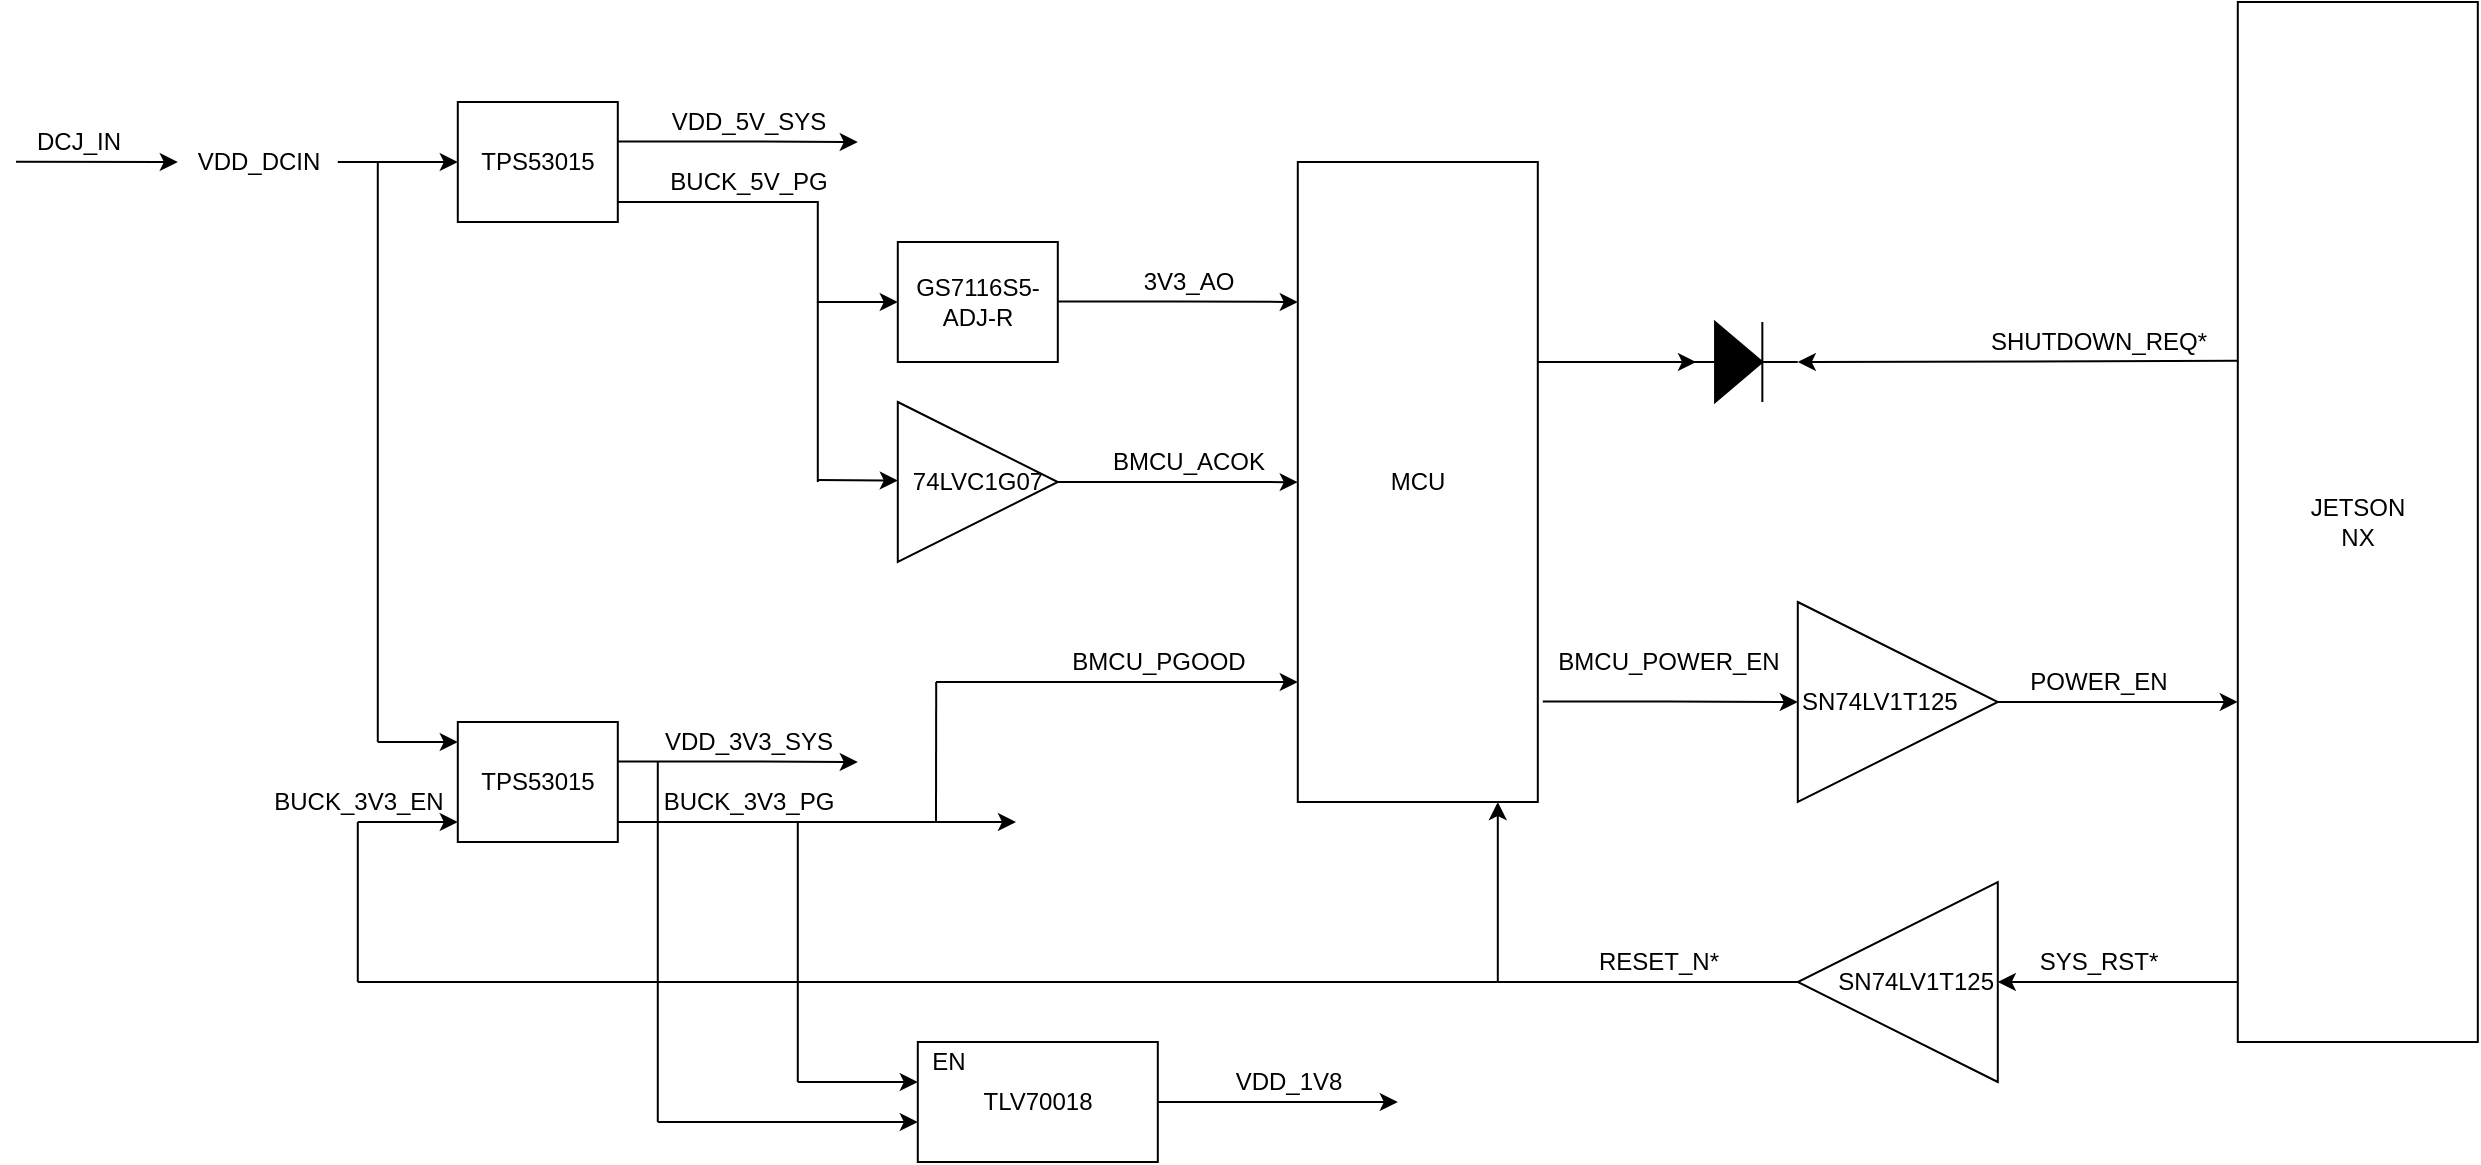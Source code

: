 <mxfile version="14.1.9" type="github">
  <diagram name="Page-1" id="c7558073-3199-34d8-9f00-42111426c3f3">
    <mxGraphModel dx="325" dy="177" grid="1" gridSize="10" guides="1" tooltips="1" connect="1" arrows="1" fold="1" page="1" pageScale="1" pageWidth="1169" pageHeight="827" background="#ffffff" math="0" shadow="0">
      <root>
        <mxCell id="0" />
        <mxCell id="1" parent="0" />
        <mxCell id="eYxJqQjuEskyyYBBLdMw-1" value="" style="endArrow=classic;html=1;exitX=-0.015;exitY=0.994;exitDx=0;exitDy=0;exitPerimeter=0;" edge="1" parent="1" source="eYxJqQjuEskyyYBBLdMw-2">
          <mxGeometry width="50" height="50" relative="1" as="geometry">
            <mxPoint x="-9.1" y="100" as="sourcePoint" />
            <mxPoint x="100.9" y="100" as="targetPoint" />
          </mxGeometry>
        </mxCell>
        <mxCell id="eYxJqQjuEskyyYBBLdMw-2" value="DCJ_IN" style="text;html=1;align=center;verticalAlign=middle;resizable=0;points=[];autosize=1;" vertex="1" parent="1">
          <mxGeometry x="20.9" y="80" width="60" height="20" as="geometry" />
        </mxCell>
        <mxCell id="eYxJqQjuEskyyYBBLdMw-5" value="" style="edgeStyle=orthogonalEdgeStyle;rounded=0;orthogonalLoop=1;jettySize=auto;html=1;" edge="1" parent="1" source="eYxJqQjuEskyyYBBLdMw-3" target="eYxJqQjuEskyyYBBLdMw-4">
          <mxGeometry relative="1" as="geometry" />
        </mxCell>
        <mxCell id="eYxJqQjuEskyyYBBLdMw-3" value="VDD_DCIN" style="text;html=1;align=center;verticalAlign=middle;resizable=0;points=[];autosize=1;" vertex="1" parent="1">
          <mxGeometry x="100.9" y="90" width="80" height="20" as="geometry" />
        </mxCell>
        <mxCell id="eYxJqQjuEskyyYBBLdMw-4" value="TPS53015" style="whiteSpace=wrap;html=1;" vertex="1" parent="1">
          <mxGeometry x="240.9" y="70" width="80" height="60" as="geometry" />
        </mxCell>
        <mxCell id="eYxJqQjuEskyyYBBLdMw-6" value="" style="edgeStyle=orthogonalEdgeStyle;rounded=0;orthogonalLoop=1;jettySize=auto;html=1;" edge="1" parent="1">
          <mxGeometry relative="1" as="geometry">
            <mxPoint x="320.9" y="89.71" as="sourcePoint" />
            <mxPoint x="440.9" y="90" as="targetPoint" />
            <Array as="points">
              <mxPoint x="380.9" y="90" />
              <mxPoint x="440.9" y="90" />
            </Array>
          </mxGeometry>
        </mxCell>
        <mxCell id="eYxJqQjuEskyyYBBLdMw-7" value="VDD_5V_SYS" style="text;html=1;align=center;verticalAlign=middle;resizable=0;points=[];autosize=1;" vertex="1" parent="1">
          <mxGeometry x="340.9" y="70" width="90" height="20" as="geometry" />
        </mxCell>
        <mxCell id="eYxJqQjuEskyyYBBLdMw-10" value="&lt;span style=&quot;text-align: left&quot;&gt;BUCK_5V_PG&lt;/span&gt;" style="text;html=1;align=center;verticalAlign=middle;resizable=0;points=[];autosize=1;" vertex="1" parent="1">
          <mxGeometry x="340.9" y="100" width="90" height="20" as="geometry" />
        </mxCell>
        <mxCell id="eYxJqQjuEskyyYBBLdMw-11" value="" style="edgeStyle=orthogonalEdgeStyle;rounded=0;orthogonalLoop=1;jettySize=auto;html=1;entryX=0;entryY=0.5;entryDx=0;entryDy=0;" edge="1" parent="1" target="eYxJqQjuEskyyYBBLdMw-12">
          <mxGeometry relative="1" as="geometry">
            <mxPoint x="320.9" y="120.01" as="sourcePoint" />
            <mxPoint x="420.9" y="170" as="targetPoint" />
            <Array as="points">
              <mxPoint x="420.9" y="120" />
              <mxPoint x="420.9" y="170" />
            </Array>
          </mxGeometry>
        </mxCell>
        <mxCell id="eYxJqQjuEskyyYBBLdMw-12" value="GS7116S5-ADJ-R" style="whiteSpace=wrap;html=1;" vertex="1" parent="1">
          <mxGeometry x="460.9" y="140" width="80" height="60" as="geometry" />
        </mxCell>
        <mxCell id="eYxJqQjuEskyyYBBLdMw-14" value="" style="edgeStyle=orthogonalEdgeStyle;rounded=0;orthogonalLoop=1;jettySize=auto;html=1;" edge="1" parent="1">
          <mxGeometry relative="1" as="geometry">
            <mxPoint x="540.9" y="169.71" as="sourcePoint" />
            <mxPoint x="660.9" y="170" as="targetPoint" />
            <Array as="points">
              <mxPoint x="600.9" y="170" />
              <mxPoint x="660.9" y="170" />
            </Array>
          </mxGeometry>
        </mxCell>
        <mxCell id="eYxJqQjuEskyyYBBLdMw-15" value="3V3_AO" style="text;html=1;align=center;verticalAlign=middle;resizable=0;points=[];autosize=1;" vertex="1" parent="1">
          <mxGeometry x="575.9" y="150" width="60" height="20" as="geometry" />
        </mxCell>
        <mxCell id="eYxJqQjuEskyyYBBLdMw-16" value="MCU" style="rounded=0;whiteSpace=wrap;html=1;" vertex="1" parent="1">
          <mxGeometry x="660.9" y="100" width="120" height="320" as="geometry" />
        </mxCell>
        <mxCell id="eYxJqQjuEskyyYBBLdMw-20" value="" style="edgeStyle=orthogonalEdgeStyle;rounded=0;orthogonalLoop=1;jettySize=auto;html=1;entryX=0;entryY=0.792;entryDx=0;entryDy=0;entryPerimeter=0;" edge="1" parent="1" source="eYxJqQjuEskyyYBBLdMw-18">
          <mxGeometry relative="1" as="geometry">
            <mxPoint x="660.9" y="260.08" as="targetPoint" />
          </mxGeometry>
        </mxCell>
        <mxCell id="eYxJqQjuEskyyYBBLdMw-18" value="74LVC1G07" style="triangle;whiteSpace=wrap;html=1;" vertex="1" parent="1">
          <mxGeometry x="460.9" y="220" width="80" height="80" as="geometry" />
        </mxCell>
        <mxCell id="eYxJqQjuEskyyYBBLdMw-21" value="BMCU_ACOK" style="text;html=1;align=center;verticalAlign=middle;resizable=0;points=[];autosize=1;" vertex="1" parent="1">
          <mxGeometry x="560.9" y="240" width="90" height="20" as="geometry" />
        </mxCell>
        <mxCell id="eYxJqQjuEskyyYBBLdMw-22" value="" style="edgeStyle=orthogonalEdgeStyle;rounded=0;orthogonalLoop=1;jettySize=auto;html=1;" edge="1" parent="1">
          <mxGeometry relative="1" as="geometry">
            <mxPoint x="420.9" y="259" as="sourcePoint" />
            <mxPoint x="460.9" y="259.31" as="targetPoint" />
            <Array as="points">
              <mxPoint x="460.9" y="259" />
            </Array>
          </mxGeometry>
        </mxCell>
        <mxCell id="eYxJqQjuEskyyYBBLdMw-23" value="" style="endArrow=none;html=1;" edge="1" parent="1">
          <mxGeometry width="50" height="50" relative="1" as="geometry">
            <mxPoint x="420.9" y="260" as="sourcePoint" />
            <mxPoint x="420.9" y="170" as="targetPoint" />
          </mxGeometry>
        </mxCell>
        <mxCell id="eYxJqQjuEskyyYBBLdMw-25" value="" style="edgeStyle=orthogonalEdgeStyle;rounded=0;orthogonalLoop=1;jettySize=auto;html=1;entryX=1.021;entryY=0.843;entryDx=0;entryDy=0;entryPerimeter=0;exitX=1.021;exitY=0.843;exitDx=0;exitDy=0;exitPerimeter=0;" edge="1" parent="1" source="eYxJqQjuEskyyYBBLdMw-16">
          <mxGeometry relative="1" as="geometry">
            <mxPoint x="790.9" y="369.71" as="sourcePoint" />
            <mxPoint x="910.9" y="370" as="targetPoint" />
            <Array as="points" />
          </mxGeometry>
        </mxCell>
        <mxCell id="eYxJqQjuEskyyYBBLdMw-26" value="&lt;span style=&quot;text-align: left&quot;&gt;BMCU_POWER_EN&lt;/span&gt;" style="text;html=1;align=center;verticalAlign=middle;resizable=0;points=[];autosize=1;direction=west;" vertex="1" parent="1">
          <mxGeometry x="780.9" y="340" width="130" height="20" as="geometry" />
        </mxCell>
        <mxCell id="eYxJqQjuEskyyYBBLdMw-27" value="SN74LV1T125" style="triangle;whiteSpace=wrap;html=1;direction=east;align=left;" vertex="1" parent="1">
          <mxGeometry x="910.9" y="320" width="100" height="100" as="geometry" />
        </mxCell>
        <mxCell id="eYxJqQjuEskyyYBBLdMw-28" value="JETSON&lt;br&gt;NX" style="rounded=0;whiteSpace=wrap;html=1;" vertex="1" parent="1">
          <mxGeometry x="1130.9" y="20" width="120" height="520" as="geometry" />
        </mxCell>
        <mxCell id="eYxJqQjuEskyyYBBLdMw-32" value="" style="endArrow=classic;html=1;entryX=0;entryY=0.673;entryDx=0;entryDy=0;entryPerimeter=0;" edge="1" parent="1" target="eYxJqQjuEskyyYBBLdMw-28">
          <mxGeometry width="50" height="50" relative="1" as="geometry">
            <mxPoint x="1010.9" y="370" as="sourcePoint" />
            <mxPoint x="1060.9" y="320" as="targetPoint" />
          </mxGeometry>
        </mxCell>
        <mxCell id="eYxJqQjuEskyyYBBLdMw-33" value="&lt;span style=&quot;text-align: left&quot;&gt;POWER_EN&lt;/span&gt;" style="text;html=1;align=center;verticalAlign=middle;resizable=0;points=[];autosize=1;direction=west;" vertex="1" parent="1">
          <mxGeometry x="1020.9" y="350" width="80" height="20" as="geometry" />
        </mxCell>
        <mxCell id="eYxJqQjuEskyyYBBLdMw-34" value="SN74LV1T125" style="triangle;whiteSpace=wrap;html=1;direction=west;align=right;" vertex="1" parent="1">
          <mxGeometry x="910.9" y="460" width="100" height="100" as="geometry" />
        </mxCell>
        <mxCell id="eYxJqQjuEskyyYBBLdMw-35" value="" style="endArrow=classic;html=1;entryX=0;entryY=0.673;entryDx=0;entryDy=0;entryPerimeter=0;" edge="1" parent="1">
          <mxGeometry width="50" height="50" relative="1" as="geometry">
            <mxPoint x="1130.9" y="509.96" as="sourcePoint" />
            <mxPoint x="1010.9" y="510" as="targetPoint" />
          </mxGeometry>
        </mxCell>
        <mxCell id="eYxJqQjuEskyyYBBLdMw-36" value="&lt;div style=&quot;text-align: left&quot;&gt;&lt;span&gt;SYS_RST*&lt;/span&gt;&lt;/div&gt;" style="text;html=1;align=center;verticalAlign=middle;resizable=0;points=[];autosize=1;direction=west;" vertex="1" parent="1">
          <mxGeometry x="1025.9" y="490" width="70" height="20" as="geometry" />
        </mxCell>
        <mxCell id="eYxJqQjuEskyyYBBLdMw-37" value="&lt;div style=&quot;text-align: left&quot;&gt;&lt;span&gt;RESET_N*&lt;/span&gt;&lt;/div&gt;" style="text;html=1;align=center;verticalAlign=middle;resizable=0;points=[];autosize=1;direction=west;" vertex="1" parent="1">
          <mxGeometry x="800.9" y="490" width="80" height="20" as="geometry" />
        </mxCell>
        <mxCell id="eYxJqQjuEskyyYBBLdMw-38" value="" style="endArrow=classic;html=1;" edge="1" parent="1">
          <mxGeometry width="50" height="50" relative="1" as="geometry">
            <mxPoint x="760.9" y="510" as="sourcePoint" />
            <mxPoint x="760.9" y="420" as="targetPoint" />
          </mxGeometry>
        </mxCell>
        <mxCell id="eYxJqQjuEskyyYBBLdMw-39" value="" style="endArrow=none;html=1;entryX=1;entryY=0.5;entryDx=0;entryDy=0;" edge="1" parent="1" target="eYxJqQjuEskyyYBBLdMw-34">
          <mxGeometry width="50" height="50" relative="1" as="geometry">
            <mxPoint x="760.9" y="510" as="sourcePoint" />
            <mxPoint x="810.9" y="460" as="targetPoint" />
          </mxGeometry>
        </mxCell>
        <mxCell id="eYxJqQjuEskyyYBBLdMw-44" value="TPS53015" style="whiteSpace=wrap;html=1;" vertex="1" parent="1">
          <mxGeometry x="240.9" y="380" width="80" height="60" as="geometry" />
        </mxCell>
        <mxCell id="eYxJqQjuEskyyYBBLdMw-45" value="" style="edgeStyle=orthogonalEdgeStyle;rounded=0;orthogonalLoop=1;jettySize=auto;html=1;" edge="1" parent="1">
          <mxGeometry relative="1" as="geometry">
            <mxPoint x="320.9" y="399.71" as="sourcePoint" />
            <mxPoint x="440.9" y="400" as="targetPoint" />
            <Array as="points">
              <mxPoint x="380.9" y="400" />
              <mxPoint x="440.9" y="400" />
            </Array>
          </mxGeometry>
        </mxCell>
        <mxCell id="eYxJqQjuEskyyYBBLdMw-46" value="VDD_3V3_SYS" style="text;html=1;align=center;verticalAlign=middle;resizable=0;points=[];autosize=1;" vertex="1" parent="1">
          <mxGeometry x="335.9" y="380" width="100" height="20" as="geometry" />
        </mxCell>
        <mxCell id="eYxJqQjuEskyyYBBLdMw-47" value="&lt;div style=&quot;text-align: left&quot;&gt;&lt;span&gt;BUCK_3V3_PG&lt;/span&gt;&lt;/div&gt;" style="text;html=1;align=center;verticalAlign=middle;resizable=0;points=[];autosize=1;" vertex="1" parent="1">
          <mxGeometry x="335.9" y="410" width="100" height="20" as="geometry" />
        </mxCell>
        <mxCell id="eYxJqQjuEskyyYBBLdMw-48" value="" style="endArrow=none;html=1;" edge="1" parent="1">
          <mxGeometry width="50" height="50" relative="1" as="geometry">
            <mxPoint x="190.9" y="510" as="sourcePoint" />
            <mxPoint x="760.9" y="510" as="targetPoint" />
          </mxGeometry>
        </mxCell>
        <mxCell id="eYxJqQjuEskyyYBBLdMw-49" value="" style="endArrow=none;html=1;" edge="1" parent="1">
          <mxGeometry width="50" height="50" relative="1" as="geometry">
            <mxPoint x="190.9" y="510" as="sourcePoint" />
            <mxPoint x="190.9" y="430" as="targetPoint" />
          </mxGeometry>
        </mxCell>
        <mxCell id="eYxJqQjuEskyyYBBLdMw-50" value="" style="endArrow=classic;html=1;" edge="1" parent="1">
          <mxGeometry width="50" height="50" relative="1" as="geometry">
            <mxPoint x="190.9" y="430" as="sourcePoint" />
            <mxPoint x="240.9" y="430" as="targetPoint" />
          </mxGeometry>
        </mxCell>
        <mxCell id="eYxJqQjuEskyyYBBLdMw-51" value="BUCK_3V3_EN" style="text;html=1;align=center;verticalAlign=middle;resizable=0;points=[];autosize=1;" vertex="1" parent="1">
          <mxGeometry x="140.9" y="410" width="100" height="20" as="geometry" />
        </mxCell>
        <mxCell id="eYxJqQjuEskyyYBBLdMw-52" value="" style="endArrow=none;html=1;" edge="1" parent="1">
          <mxGeometry width="50" height="50" relative="1" as="geometry">
            <mxPoint x="200.9" y="390" as="sourcePoint" />
            <mxPoint x="200.9" y="100" as="targetPoint" />
          </mxGeometry>
        </mxCell>
        <mxCell id="eYxJqQjuEskyyYBBLdMw-53" value="" style="endArrow=classic;html=1;" edge="1" parent="1">
          <mxGeometry width="50" height="50" relative="1" as="geometry">
            <mxPoint x="200.9" y="390" as="sourcePoint" />
            <mxPoint x="240.9" y="390" as="targetPoint" />
          </mxGeometry>
        </mxCell>
        <mxCell id="eYxJqQjuEskyyYBBLdMw-55" value="TLV70018" style="rounded=0;whiteSpace=wrap;html=1;" vertex="1" parent="1">
          <mxGeometry x="470.9" y="540" width="120" height="60" as="geometry" />
        </mxCell>
        <mxCell id="eYxJqQjuEskyyYBBLdMw-56" value="" style="endArrow=classic;html=1;" edge="1" parent="1">
          <mxGeometry width="50" height="50" relative="1" as="geometry">
            <mxPoint x="590.9" y="570" as="sourcePoint" />
            <mxPoint x="710.9" y="570" as="targetPoint" />
          </mxGeometry>
        </mxCell>
        <mxCell id="eYxJqQjuEskyyYBBLdMw-57" value="VDD_1V8" style="text;html=1;align=center;verticalAlign=middle;resizable=0;points=[];autosize=1;" vertex="1" parent="1">
          <mxGeometry x="620.9" y="550" width="70" height="20" as="geometry" />
        </mxCell>
        <mxCell id="eYxJqQjuEskyyYBBLdMw-58" value="" style="endArrow=none;html=1;" edge="1" parent="1">
          <mxGeometry width="50" height="50" relative="1" as="geometry">
            <mxPoint x="410.9" y="560" as="sourcePoint" />
            <mxPoint x="410.9" y="430" as="targetPoint" />
          </mxGeometry>
        </mxCell>
        <mxCell id="eYxJqQjuEskyyYBBLdMw-60" value="" style="endArrow=classic;html=1;" edge="1" parent="1">
          <mxGeometry width="50" height="50" relative="1" as="geometry">
            <mxPoint x="410.9" y="560" as="sourcePoint" />
            <mxPoint x="470.9" y="560" as="targetPoint" />
          </mxGeometry>
        </mxCell>
        <mxCell id="eYxJqQjuEskyyYBBLdMw-61" value="EN" style="text;html=1;align=center;verticalAlign=middle;resizable=0;points=[];autosize=1;" vertex="1" parent="1">
          <mxGeometry x="470.9" y="540" width="30" height="20" as="geometry" />
        </mxCell>
        <mxCell id="eYxJqQjuEskyyYBBLdMw-62" value="" style="endArrow=none;html=1;" edge="1" parent="1">
          <mxGeometry width="50" height="50" relative="1" as="geometry">
            <mxPoint x="340.9" y="580" as="sourcePoint" />
            <mxPoint x="340.9" y="400" as="targetPoint" />
          </mxGeometry>
        </mxCell>
        <mxCell id="eYxJqQjuEskyyYBBLdMw-63" value="" style="endArrow=classic;html=1;" edge="1" parent="1">
          <mxGeometry width="50" height="50" relative="1" as="geometry">
            <mxPoint x="340.9" y="580" as="sourcePoint" />
            <mxPoint x="470.9" y="580" as="targetPoint" />
          </mxGeometry>
        </mxCell>
        <mxCell id="eYxJqQjuEskyyYBBLdMw-64" value="" style="endArrow=classic;html=1;" edge="1" parent="1">
          <mxGeometry width="50" height="50" relative="1" as="geometry">
            <mxPoint x="320.9" y="430" as="sourcePoint" />
            <mxPoint x="520" y="430" as="targetPoint" />
          </mxGeometry>
        </mxCell>
        <mxCell id="eYxJqQjuEskyyYBBLdMw-65" value="" style="endArrow=none;html=1;" edge="1" parent="1">
          <mxGeometry width="50" height="50" relative="1" as="geometry">
            <mxPoint x="480" y="430" as="sourcePoint" />
            <mxPoint x="480.1" y="360" as="targetPoint" />
          </mxGeometry>
        </mxCell>
        <mxCell id="eYxJqQjuEskyyYBBLdMw-66" value="" style="endArrow=classic;html=1;" edge="1" parent="1">
          <mxGeometry width="50" height="50" relative="1" as="geometry">
            <mxPoint x="480" y="360" as="sourcePoint" />
            <mxPoint x="660.9" y="360" as="targetPoint" />
          </mxGeometry>
        </mxCell>
        <mxCell id="eYxJqQjuEskyyYBBLdMw-67" value="BMCU_PGOOD" style="text;html=1;align=center;verticalAlign=middle;resizable=0;points=[];autosize=1;" vertex="1" parent="1">
          <mxGeometry x="540.9" y="340" width="100" height="20" as="geometry" />
        </mxCell>
        <mxCell id="eYxJqQjuEskyyYBBLdMw-68" value="" style="endArrow=classic;html=1;" edge="1" parent="1">
          <mxGeometry width="50" height="50" relative="1" as="geometry">
            <mxPoint x="780.9" y="200" as="sourcePoint" />
            <mxPoint x="860" y="200" as="targetPoint" />
          </mxGeometry>
        </mxCell>
        <mxCell id="eYxJqQjuEskyyYBBLdMw-72" value="" style="pointerEvents=1;fillColor=strokeColor;verticalLabelPosition=bottom;shadow=0;dashed=0;align=center;html=1;verticalAlign=top;shape=mxgraph.electrical.diodes.diode;" vertex="1" parent="1">
          <mxGeometry x="851.8" y="180" width="59.1" height="40" as="geometry" />
        </mxCell>
        <mxCell id="eYxJqQjuEskyyYBBLdMw-73" value="SHUTDOWN_REQ*" style="text;html=1;align=center;verticalAlign=middle;resizable=0;points=[];autosize=1;" vertex="1" parent="1">
          <mxGeometry x="1000.9" y="180" width="120" height="20" as="geometry" />
        </mxCell>
        <mxCell id="eYxJqQjuEskyyYBBLdMw-74" value="" style="endArrow=classic;html=1;entryX=1;entryY=0.5;entryDx=0;entryDy=0;entryPerimeter=0;" edge="1" parent="1" target="eYxJqQjuEskyyYBBLdMw-72">
          <mxGeometry width="50" height="50" relative="1" as="geometry">
            <mxPoint x="1130.9" y="199.43" as="sourcePoint" />
            <mxPoint x="1010.9" y="199.47" as="targetPoint" />
          </mxGeometry>
        </mxCell>
      </root>
    </mxGraphModel>
  </diagram>
</mxfile>
